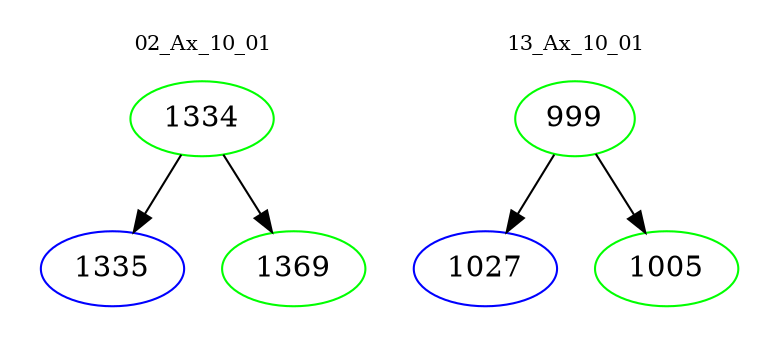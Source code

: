 digraph{
subgraph cluster_0 {
color = white
label = "02_Ax_10_01";
fontsize=10;
T0_1334 [label="1334", color="green"]
T0_1334 -> T0_1335 [color="black"]
T0_1335 [label="1335", color="blue"]
T0_1334 -> T0_1369 [color="black"]
T0_1369 [label="1369", color="green"]
}
subgraph cluster_1 {
color = white
label = "13_Ax_10_01";
fontsize=10;
T1_999 [label="999", color="green"]
T1_999 -> T1_1027 [color="black"]
T1_1027 [label="1027", color="blue"]
T1_999 -> T1_1005 [color="black"]
T1_1005 [label="1005", color="green"]
}
}
